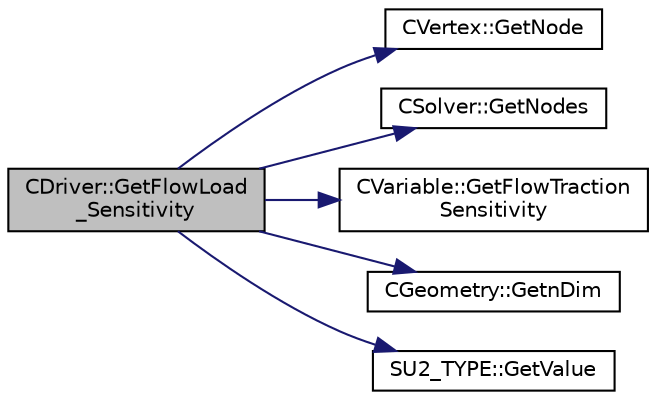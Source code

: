 digraph "CDriver::GetFlowLoad_Sensitivity"
{
  edge [fontname="Helvetica",fontsize="10",labelfontname="Helvetica",labelfontsize="10"];
  node [fontname="Helvetica",fontsize="10",shape=record];
  rankdir="LR";
  Node1471 [label="CDriver::GetFlowLoad\l_Sensitivity",height=0.2,width=0.4,color="black", fillcolor="grey75", style="filled", fontcolor="black"];
  Node1471 -> Node1472 [color="midnightblue",fontsize="10",style="solid",fontname="Helvetica"];
  Node1472 [label="CVertex::GetNode",height=0.2,width=0.4,color="black", fillcolor="white", style="filled",URL="$class_c_vertex.html#a95c513bf927464157ed96b6c79779a1f",tooltip="Get the node of the vertex. "];
  Node1471 -> Node1473 [color="midnightblue",fontsize="10",style="solid",fontname="Helvetica"];
  Node1473 [label="CSolver::GetNodes",height=0.2,width=0.4,color="black", fillcolor="white", style="filled",URL="$class_c_solver.html#af3198e52a2ea377bb765647b5e697197",tooltip="Allow outside access to the nodes of the solver, containing conservatives, primitives, etc. "];
  Node1471 -> Node1474 [color="midnightblue",fontsize="10",style="solid",fontname="Helvetica"];
  Node1474 [label="CVariable::GetFlowTraction\lSensitivity",height=0.2,width=0.4,color="black", fillcolor="white", style="filled",URL="$class_c_variable.html#aff94ef06962dd4acd1b5f407d5efc801",tooltip="Get the FSI force sensitivity at the node. "];
  Node1471 -> Node1475 [color="midnightblue",fontsize="10",style="solid",fontname="Helvetica"];
  Node1475 [label="CGeometry::GetnDim",height=0.2,width=0.4,color="black", fillcolor="white", style="filled",URL="$class_c_geometry.html#a2af01006c0c4f74ba089582f1a3587fe",tooltip="Get number of coordinates. "];
  Node1471 -> Node1476 [color="midnightblue",fontsize="10",style="solid",fontname="Helvetica"];
  Node1476 [label="SU2_TYPE::GetValue",height=0.2,width=0.4,color="black", fillcolor="white", style="filled",URL="$namespace_s_u2___t_y_p_e.html#a0ed43473f5a450ce028d088427bf10cb",tooltip="Get the (primitive) value of the datatype (needs to be implemented for each new type). "];
}
